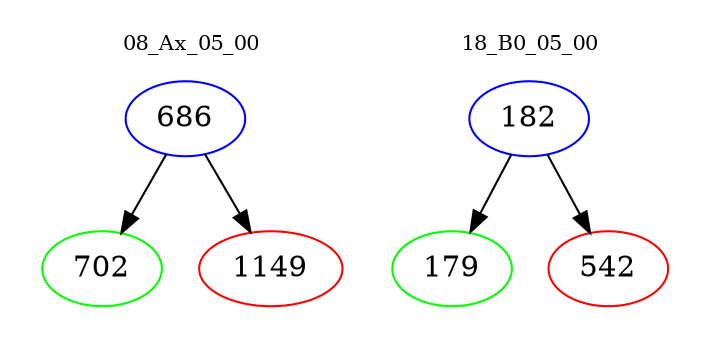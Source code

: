 digraph{
subgraph cluster_0 {
color = white
label = "08_Ax_05_00";
fontsize=10;
T0_686 [label="686", color="blue"]
T0_686 -> T0_702 [color="black"]
T0_702 [label="702", color="green"]
T0_686 -> T0_1149 [color="black"]
T0_1149 [label="1149", color="red"]
}
subgraph cluster_1 {
color = white
label = "18_B0_05_00";
fontsize=10;
T1_182 [label="182", color="blue"]
T1_182 -> T1_179 [color="black"]
T1_179 [label="179", color="green"]
T1_182 -> T1_542 [color="black"]
T1_542 [label="542", color="red"]
}
}

